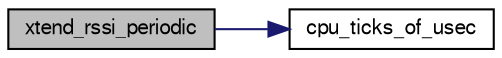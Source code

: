 digraph "xtend_rssi_periodic"
{
  edge [fontname="FreeSans",fontsize="10",labelfontname="FreeSans",labelfontsize="10"];
  node [fontname="FreeSans",fontsize="10",shape=record];
  rankdir="LR";
  Node1 [label="xtend_rssi_periodic",height=0.2,width=0.4,color="black", fillcolor="grey75", style="filled", fontcolor="black"];
  Node1 -> Node2 [color="midnightblue",fontsize="10",style="solid",fontname="FreeSans"];
  Node2 [label="cpu_ticks_of_usec",height=0.2,width=0.4,color="black", fillcolor="white", style="filled",URL="$sys__time_8h.html#a8ef407ab9dc5065c7e7768da22bd2ab7"];
}
